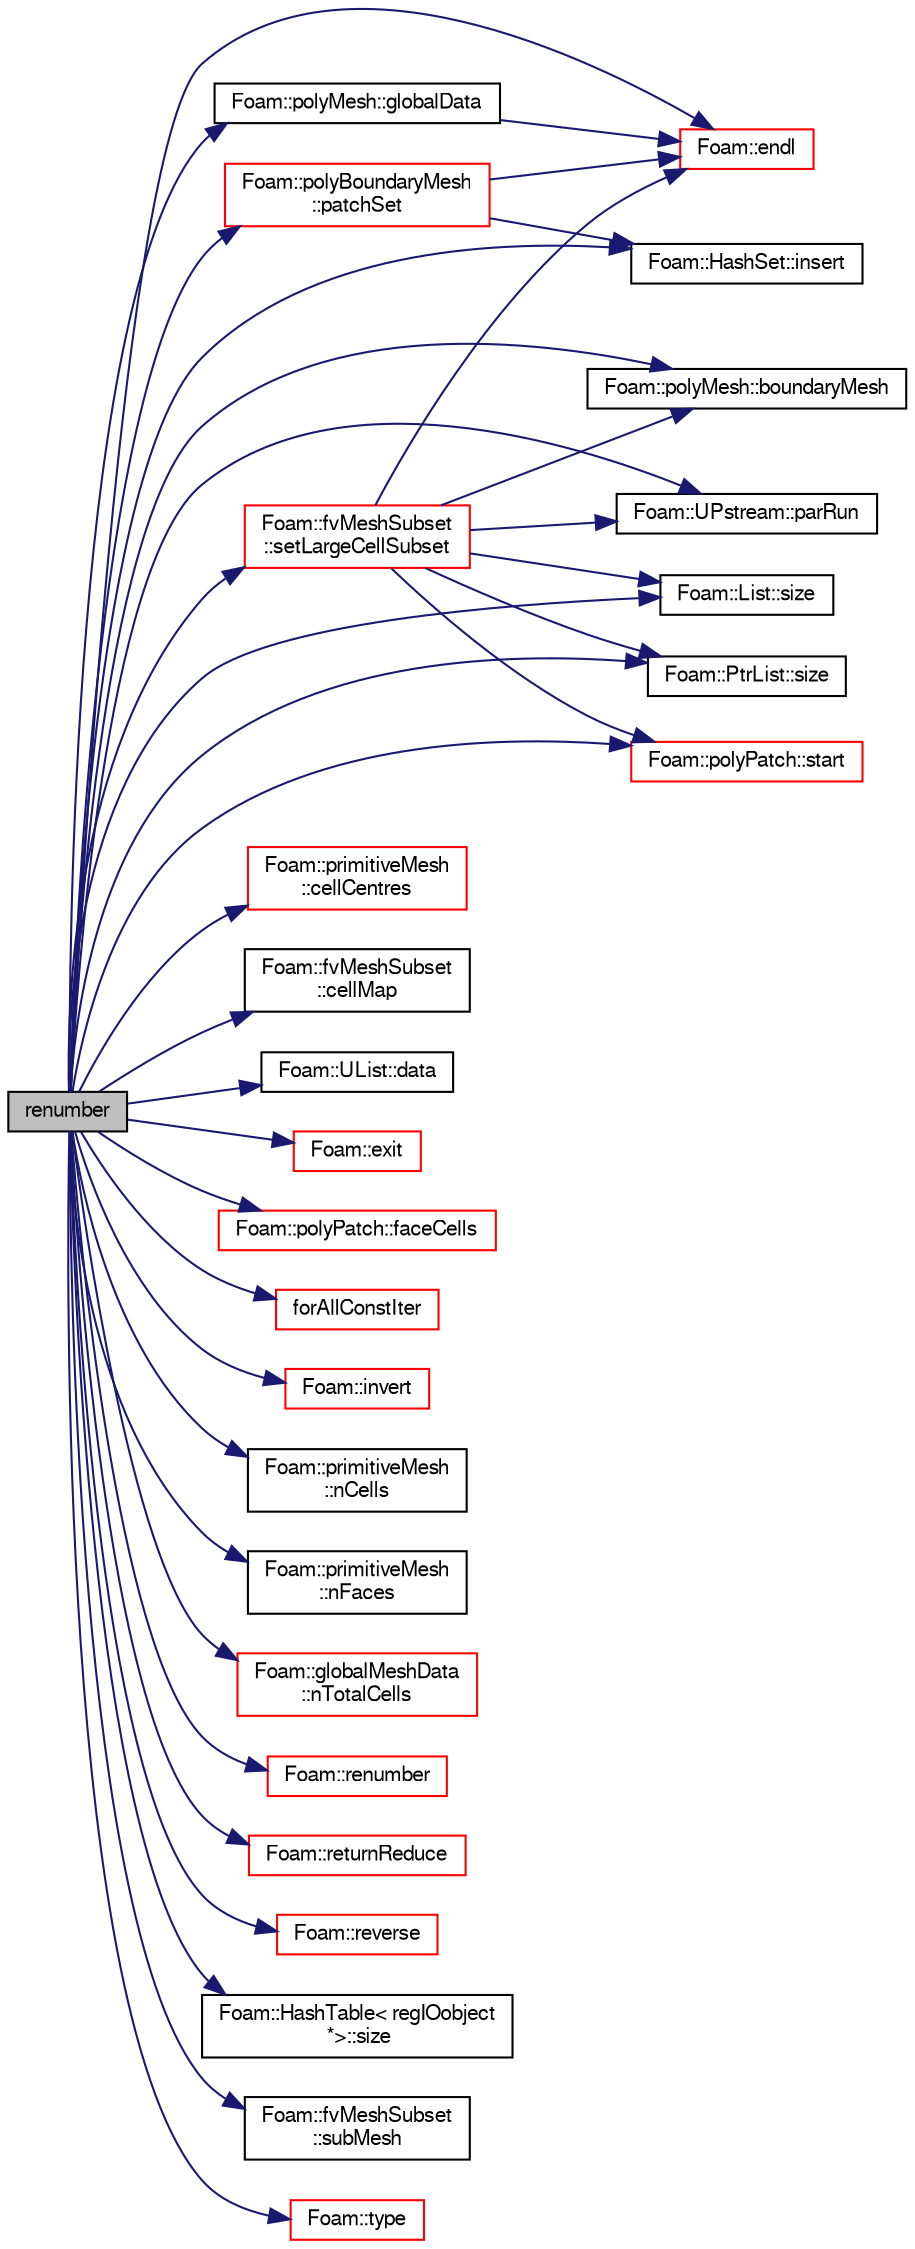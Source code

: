 digraph "renumber"
{
  bgcolor="transparent";
  edge [fontname="FreeSans",fontsize="10",labelfontname="FreeSans",labelfontsize="10"];
  node [fontname="FreeSans",fontsize="10",shape=record];
  rankdir="LR";
  Node12 [label="renumber",height=0.2,width=0.4,color="black", fillcolor="grey75", style="filled", fontcolor="black"];
  Node12 -> Node13 [color="midnightblue",fontsize="10",style="solid",fontname="FreeSans"];
  Node13 [label="Foam::polyMesh::boundaryMesh",height=0.2,width=0.4,color="black",URL="$a27410.html#a9f2b68c134340291eda6197f47f25484",tooltip="Return boundary mesh. "];
  Node12 -> Node14 [color="midnightblue",fontsize="10",style="solid",fontname="FreeSans"];
  Node14 [label="Foam::primitiveMesh\l::cellCentres",height=0.2,width=0.4,color="red",URL="$a27530.html#a7300aee2989c6ec70e39436816461902"];
  Node12 -> Node75 [color="midnightblue",fontsize="10",style="solid",fontname="FreeSans"];
  Node75 [label="Foam::fvMeshSubset\l::cellMap",height=0.2,width=0.4,color="black",URL="$a22790.html#aa3942ff9314208a66e6aa0cdcde4d530",tooltip="Return cell map. "];
  Node12 -> Node76 [color="midnightblue",fontsize="10",style="solid",fontname="FreeSans"];
  Node76 [label="Foam::UList::data",height=0.2,width=0.4,color="black",URL="$a25698.html#adc1e16b293a89a9ccc9541058b5ca560",tooltip="Return a pointer to the first data element,. "];
  Node12 -> Node24 [color="midnightblue",fontsize="10",style="solid",fontname="FreeSans"];
  Node24 [label="Foam::endl",height=0.2,width=0.4,color="red",URL="$a21124.html#a2db8fe02a0d3909e9351bb4275b23ce4",tooltip="Add newline and flush stream. "];
  Node12 -> Node77 [color="midnightblue",fontsize="10",style="solid",fontname="FreeSans"];
  Node77 [label="Foam::exit",height=0.2,width=0.4,color="red",URL="$a21124.html#a06ca7250d8e89caf05243ec094843642"];
  Node12 -> Node81 [color="midnightblue",fontsize="10",style="solid",fontname="FreeSans"];
  Node81 [label="Foam::polyPatch::faceCells",height=0.2,width=0.4,color="red",URL="$a27478.html#afbfac825732ef2770fff4261b4e930e9",tooltip="Return face-cell addressing. "];
  Node12 -> Node84 [color="midnightblue",fontsize="10",style="solid",fontname="FreeSans"];
  Node84 [label="forAllConstIter",height=0.2,width=0.4,color="red",URL="$a38141.html#ae21e2836509b0fa7f7cedf6493b11b09"];
  Node12 -> Node192 [color="midnightblue",fontsize="10",style="solid",fontname="FreeSans"];
  Node192 [label="Foam::polyMesh::globalData",height=0.2,width=0.4,color="black",URL="$a27410.html#a5e9cb8eb9e52843d336386b13423d19c",tooltip="Return parallel info. "];
  Node192 -> Node24 [color="midnightblue",fontsize="10",style="solid",fontname="FreeSans"];
  Node12 -> Node321 [color="midnightblue",fontsize="10",style="solid",fontname="FreeSans"];
  Node321 [label="Foam::HashSet::insert",height=0.2,width=0.4,color="black",URL="$a25690.html#a49f0753d9652681fc3a81f59951a0ad7",tooltip="Insert a new entry. "];
  Node12 -> Node322 [color="midnightblue",fontsize="10",style="solid",fontname="FreeSans"];
  Node322 [label="Foam::invert",height=0.2,width=0.4,color="red",URL="$a21124.html#a327595a4510d001734d50819f3ee744d",tooltip="Invert one-to-one map. Unmapped elements will be -1. "];
  Node12 -> Node74 [color="midnightblue",fontsize="10",style="solid",fontname="FreeSans"];
  Node74 [label="Foam::primitiveMesh\l::nCells",height=0.2,width=0.4,color="black",URL="$a27530.html#a13b94bdb0926552bf78ad5210a73a3d5"];
  Node12 -> Node68 [color="midnightblue",fontsize="10",style="solid",fontname="FreeSans"];
  Node68 [label="Foam::primitiveMesh\l::nFaces",height=0.2,width=0.4,color="black",URL="$a27530.html#abe602c985a3c9ffa67176e969e77ca6f"];
  Node12 -> Node324 [color="midnightblue",fontsize="10",style="solid",fontname="FreeSans"];
  Node324 [label="Foam::globalMeshData\l::nTotalCells",height=0.2,width=0.4,color="red",URL="$a27334.html#af5f312e4d0bc5cbcc088e7c247d3a97a",tooltip="Return total number of cells in decomposed mesh. "];
  Node12 -> Node40 [color="midnightblue",fontsize="10",style="solid",fontname="FreeSans"];
  Node40 [label="Foam::UPstream::parRun",height=0.2,width=0.4,color="black",URL="$a26270.html#adbb27f04b5705440fb8b09f278059011",tooltip="Is this a parallel run? "];
  Node12 -> Node461 [color="midnightblue",fontsize="10",style="solid",fontname="FreeSans"];
  Node461 [label="Foam::polyBoundaryMesh\l::patchSet",height=0.2,width=0.4,color="red",URL="$a27402.html#abe10e35312c29750b51357d9058ca8be",tooltip="Return the set of patch IDs corresponding to the given names. "];
  Node461 -> Node24 [color="midnightblue",fontsize="10",style="solid",fontname="FreeSans"];
  Node461 -> Node321 [color="midnightblue",fontsize="10",style="solid",fontname="FreeSans"];
  Node12 -> Node471 [color="midnightblue",fontsize="10",style="solid",fontname="FreeSans"];
  Node471 [label="Foam::renumber",height=0.2,width=0.4,color="red",URL="$a21124.html#a495791c4d9e97a9fb63adc1124e336dd",tooltip="Renumber the values (not the indices) of a list. "];
  Node12 -> Node459 [color="midnightblue",fontsize="10",style="solid",fontname="FreeSans"];
  Node459 [label="Foam::returnReduce",height=0.2,width=0.4,color="red",URL="$a21124.html#a8d528a67d2a9c6fe4fb94bc86872624b"];
  Node12 -> Node478 [color="midnightblue",fontsize="10",style="solid",fontname="FreeSans"];
  Node478 [label="Foam::reverse",height=0.2,width=0.4,color="red",URL="$a21124.html#a7153d7a33d40be3be4187d0e581437fe"];
  Node12 -> Node480 [color="midnightblue",fontsize="10",style="solid",fontname="FreeSans"];
  Node480 [label="Foam::fvMeshSubset\l::setLargeCellSubset",height=0.2,width=0.4,color="red",URL="$a22790.html#aa5aecd31ebb23c10811eb60949808165",tooltip="Set the subset from all cells with region == currentRegion. "];
  Node480 -> Node13 [color="midnightblue",fontsize="10",style="solid",fontname="FreeSans"];
  Node480 -> Node24 [color="midnightblue",fontsize="10",style="solid",fontname="FreeSans"];
  Node480 -> Node40 [color="midnightblue",fontsize="10",style="solid",fontname="FreeSans"];
  Node480 -> Node67 [color="midnightblue",fontsize="10",style="solid",fontname="FreeSans"];
  Node67 [label="Foam::List::size",height=0.2,width=0.4,color="black",URL="$a25694.html#a8a5f6fa29bd4b500caf186f60245b384",tooltip="Override size to be inconsistent with allocated storage. "];
  Node480 -> Node352 [color="midnightblue",fontsize="10",style="solid",fontname="FreeSans"];
  Node352 [label="Foam::PtrList::size",height=0.2,width=0.4,color="black",URL="$a25914.html#a47b3bf30da1eb3ab8076b5fbe00e0494",tooltip="Return the number of elements in the PtrList. "];
  Node480 -> Node330 [color="midnightblue",fontsize="10",style="solid",fontname="FreeSans"];
  Node330 [label="Foam::polyPatch::start",height=0.2,width=0.4,color="red",URL="$a27478.html#a6bfd3e3abb11e98bdb4b98671cec1234",tooltip="Return start label of this patch in the polyMesh face list. "];
  Node12 -> Node67 [color="midnightblue",fontsize="10",style="solid",fontname="FreeSans"];
  Node12 -> Node352 [color="midnightblue",fontsize="10",style="solid",fontname="FreeSans"];
  Node12 -> Node184 [color="midnightblue",fontsize="10",style="solid",fontname="FreeSans"];
  Node184 [label="Foam::HashTable\< regIOobject\l *\>::size",height=0.2,width=0.4,color="black",URL="$a25702.html#a47b3bf30da1eb3ab8076b5fbe00e0494",tooltip="Return number of elements in table. "];
  Node12 -> Node330 [color="midnightblue",fontsize="10",style="solid",fontname="FreeSans"];
  Node12 -> Node491 [color="midnightblue",fontsize="10",style="solid",fontname="FreeSans"];
  Node491 [label="Foam::fvMeshSubset\l::subMesh",height=0.2,width=0.4,color="black",URL="$a22790.html#a2c1fbfa502563d296bb4876e8afc8c00",tooltip="Return reference to subset mesh. "];
  Node12 -> Node162 [color="midnightblue",fontsize="10",style="solid",fontname="FreeSans"];
  Node162 [label="Foam::type",height=0.2,width=0.4,color="red",URL="$a21124.html#aec48583af672626378f501eb9fc32cd1",tooltip="Return the file type: DIRECTORY or FILE. "];
}
